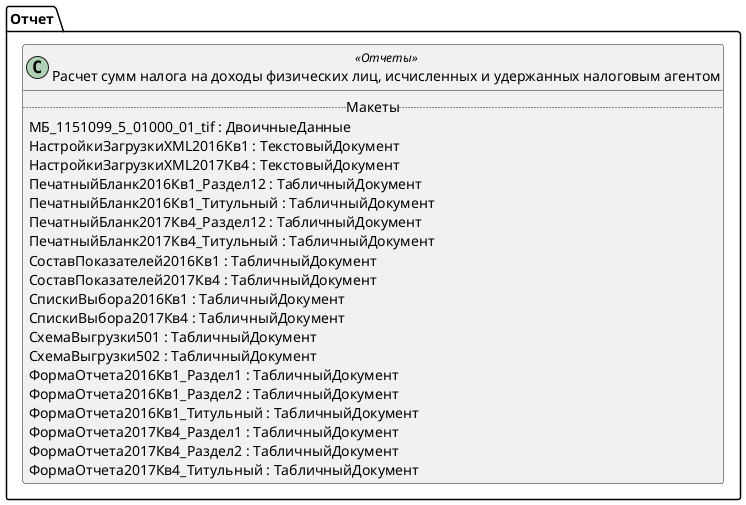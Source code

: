 ﻿@startuml РегламентированныйОтчет6НДФЛ
'!include templates.wsd
'..\include templates.wsd
class Отчет.РегламентированныйОтчет6НДФЛ as "Расчет сумм налога на доходы физических лиц, исчисленных и удержанных налоговым агентом" <<Отчеты>>
{
..Макеты..
МБ_1151099_5_01000_01_tif : ДвоичныеДанные
НастройкиЗагрузкиXML2016Кв1 : ТекстовыйДокумент
НастройкиЗагрузкиXML2017Кв4 : ТекстовыйДокумент
ПечатныйБланк2016Кв1_Раздел12 : ТабличныйДокумент
ПечатныйБланк2016Кв1_Титульный : ТабличныйДокумент
ПечатныйБланк2017Кв4_Раздел12 : ТабличныйДокумент
ПечатныйБланк2017Кв4_Титульный : ТабличныйДокумент
СоставПоказателей2016Кв1 : ТабличныйДокумент
СоставПоказателей2017Кв4 : ТабличныйДокумент
СпискиВыбора2016Кв1 : ТабличныйДокумент
СпискиВыбора2017Кв4 : ТабличныйДокумент
СхемаВыгрузки501 : ТабличныйДокумент
СхемаВыгрузки502 : ТабличныйДокумент
ФормаОтчета2016Кв1_Раздел1 : ТабличныйДокумент
ФормаОтчета2016Кв1_Раздел2 : ТабличныйДокумент
ФормаОтчета2016Кв1_Титульный : ТабличныйДокумент
ФормаОтчета2017Кв4_Раздел1 : ТабличныйДокумент
ФормаОтчета2017Кв4_Раздел2 : ТабличныйДокумент
ФормаОтчета2017Кв4_Титульный : ТабличныйДокумент
}
@enduml
